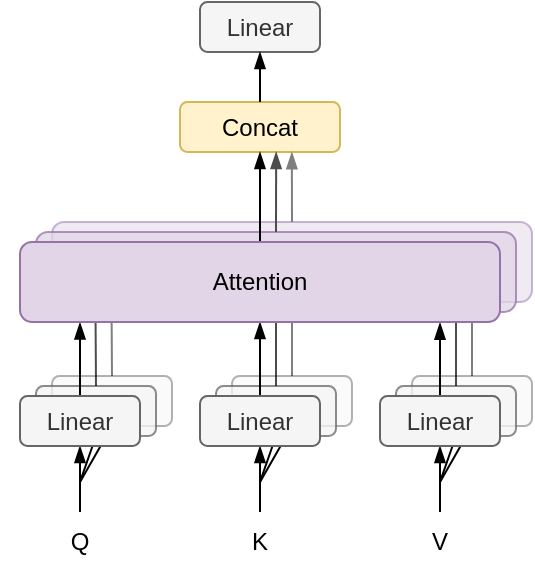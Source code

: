 <mxfile version="26.0.14">
  <diagram name="第 1 页" id="eT8KeEZXA3bwqJcMABjN">
    <mxGraphModel dx="460" dy="301" grid="1" gridSize="10" guides="1" tooltips="1" connect="1" arrows="1" fold="1" page="1" pageScale="1" pageWidth="827" pageHeight="1169" math="1" shadow="0">
      <root>
        <mxCell id="0" />
        <mxCell id="1" parent="0" />
        <mxCell id="4QQ-ZEQ1b0znX0H3XV6B-24" value="" style="rounded=1;whiteSpace=wrap;html=1;fillColor=#f5f5f5;fontColor=#333333;strokeColor=#666666;opacity=50;" vertex="1" parent="1">
          <mxGeometry x="186" y="527" width="60" height="25" as="geometry" />
        </mxCell>
        <mxCell id="4QQ-ZEQ1b0znX0H3XV6B-32" value="" style="rounded=1;whiteSpace=wrap;html=1;fillColor=#e1d5e7;strokeColor=#9673a6;opacity=50;" vertex="1" parent="1">
          <mxGeometry x="186" y="450" width="240" height="40" as="geometry" />
        </mxCell>
        <mxCell id="4QQ-ZEQ1b0znX0H3XV6B-23" value="" style="rounded=1;whiteSpace=wrap;html=1;fillColor=#f5f5f5;fontColor=#333333;strokeColor=#666666;opacity=75;" vertex="1" parent="1">
          <mxGeometry x="178" y="532" width="60" height="25" as="geometry" />
        </mxCell>
        <mxCell id="4QQ-ZEQ1b0znX0H3XV6B-25" value="" style="rounded=1;whiteSpace=wrap;html=1;fillColor=#f5f5f5;fontColor=#333333;strokeColor=#666666;opacity=50;" vertex="1" parent="1">
          <mxGeometry x="276" y="527" width="60" height="25" as="geometry" />
        </mxCell>
        <mxCell id="4QQ-ZEQ1b0znX0H3XV6B-26" value="" style="rounded=1;whiteSpace=wrap;html=1;fillColor=#f5f5f5;fontColor=#333333;strokeColor=#666666;opacity=75;" vertex="1" parent="1">
          <mxGeometry x="268" y="532" width="60" height="25" as="geometry" />
        </mxCell>
        <mxCell id="4QQ-ZEQ1b0znX0H3XV6B-28" value="" style="rounded=1;whiteSpace=wrap;html=1;fillColor=#f5f5f5;fontColor=#333333;strokeColor=#666666;opacity=50;" vertex="1" parent="1">
          <mxGeometry x="366" y="527" width="60" height="25" as="geometry" />
        </mxCell>
        <mxCell id="4QQ-ZEQ1b0znX0H3XV6B-29" value="" style="rounded=1;whiteSpace=wrap;html=1;fillColor=#f5f5f5;fontColor=#333333;strokeColor=#666666;opacity=75;" vertex="1" parent="1">
          <mxGeometry x="358" y="532" width="60" height="25" as="geometry" />
        </mxCell>
        <mxCell id="4QQ-ZEQ1b0znX0H3XV6B-33" value="Q" style="text;html=1;align=center;verticalAlign=middle;whiteSpace=wrap;rounded=0;" vertex="1" parent="1">
          <mxGeometry x="160" y="595" width="80" height="30" as="geometry" />
        </mxCell>
        <mxCell id="4QQ-ZEQ1b0znX0H3XV6B-34" value="K" style="text;html=1;align=center;verticalAlign=middle;whiteSpace=wrap;rounded=0;" vertex="1" parent="1">
          <mxGeometry x="250" y="595" width="80" height="30" as="geometry" />
        </mxCell>
        <mxCell id="4QQ-ZEQ1b0znX0H3XV6B-35" value="V" style="text;html=1;align=center;verticalAlign=middle;whiteSpace=wrap;rounded=0;" vertex="1" parent="1">
          <mxGeometry x="340" y="595" width="80" height="30" as="geometry" />
        </mxCell>
        <mxCell id="4QQ-ZEQ1b0znX0H3XV6B-36" value="" style="endArrow=blockThin;html=1;rounded=0;exitX=0.5;exitY=0;exitDx=0;exitDy=0;entryX=0.5;entryY=1;entryDx=0;entryDy=0;endFill=1;" edge="1" parent="1" source="4QQ-ZEQ1b0znX0H3XV6B-33" target="4QQ-ZEQ1b0znX0H3XV6B-16">
          <mxGeometry width="50" height="50" relative="1" as="geometry">
            <mxPoint x="230" y="630" as="sourcePoint" />
            <mxPoint x="280" y="580" as="targetPoint" />
          </mxGeometry>
        </mxCell>
        <mxCell id="4QQ-ZEQ1b0znX0H3XV6B-39" value="" style="endArrow=blockThin;html=1;rounded=0;exitX=0.5;exitY=0;exitDx=0;exitDy=0;endFill=1;entryX=0.125;entryY=1.006;entryDx=0;entryDy=0;entryPerimeter=0;" edge="1" parent="1" source="4QQ-ZEQ1b0znX0H3XV6B-16" target="4QQ-ZEQ1b0znX0H3XV6B-15">
          <mxGeometry width="50" height="50" relative="1" as="geometry">
            <mxPoint x="209.93" y="527" as="sourcePoint" />
            <mxPoint x="210" y="500" as="targetPoint" />
          </mxGeometry>
        </mxCell>
        <mxCell id="4QQ-ZEQ1b0znX0H3XV6B-40" value="" style="endArrow=none;html=1;rounded=0;exitX=0.5;exitY=0;exitDx=0;exitDy=0;endFill=1;entryX=0.124;entryY=1.008;entryDx=0;entryDy=0;entryPerimeter=0;startFill=0;opacity=70;" edge="1" parent="1" source="4QQ-ZEQ1b0znX0H3XV6B-23" target="4QQ-ZEQ1b0znX0H3XV6B-31">
          <mxGeometry width="50" height="50" relative="1" as="geometry">
            <mxPoint x="219.97" y="537" as="sourcePoint" />
            <mxPoint x="220" y="510" as="targetPoint" />
          </mxGeometry>
        </mxCell>
        <mxCell id="4QQ-ZEQ1b0znX0H3XV6B-41" value="" style="endArrow=none;html=1;rounded=0;exitX=0.5;exitY=0;exitDx=0;exitDy=0;endFill=1;entryX=0.124;entryY=1.009;entryDx=0;entryDy=0;entryPerimeter=0;startFill=0;opacity=50;" edge="1" parent="1" source="4QQ-ZEQ1b0znX0H3XV6B-24" target="4QQ-ZEQ1b0znX0H3XV6B-32">
          <mxGeometry width="50" height="50" relative="1" as="geometry">
            <mxPoint x="230" y="517" as="sourcePoint" />
            <mxPoint x="230" y="480" as="targetPoint" />
          </mxGeometry>
        </mxCell>
        <mxCell id="4QQ-ZEQ1b0znX0H3XV6B-31" value="" style="rounded=1;whiteSpace=wrap;html=1;fillColor=#e1d5e7;strokeColor=#9673a6;opacity=75;" vertex="1" parent="1">
          <mxGeometry x="178" y="455" width="240" height="40" as="geometry" />
        </mxCell>
        <mxCell id="4QQ-ZEQ1b0znX0H3XV6B-42" value="" style="endArrow=blockThin;html=1;rounded=0;exitX=0.5;exitY=0;exitDx=0;exitDy=0;endFill=1;entryX=0.5;entryY=1;entryDx=0;entryDy=0;" edge="1" parent="1" source="4QQ-ZEQ1b0znX0H3XV6B-27" target="4QQ-ZEQ1b0znX0H3XV6B-15">
          <mxGeometry width="50" height="50" relative="1" as="geometry">
            <mxPoint x="309.94" y="537" as="sourcePoint" />
            <mxPoint x="309.94" y="500" as="targetPoint" />
          </mxGeometry>
        </mxCell>
        <mxCell id="4QQ-ZEQ1b0znX0H3XV6B-43" value="" style="endArrow=none;html=1;rounded=0;exitX=0.5;exitY=0;exitDx=0;exitDy=0;endFill=1;entryX=0.5;entryY=1;entryDx=0;entryDy=0;startFill=0;opacity=70;" edge="1" parent="1" source="4QQ-ZEQ1b0znX0H3XV6B-26" target="4QQ-ZEQ1b0znX0H3XV6B-31">
          <mxGeometry width="50" height="50" relative="1" as="geometry">
            <mxPoint x="314.94" y="532" as="sourcePoint" />
            <mxPoint x="314.94" y="495" as="targetPoint" />
          </mxGeometry>
        </mxCell>
        <mxCell id="4QQ-ZEQ1b0znX0H3XV6B-44" value="" style="endArrow=none;html=1;rounded=0;exitX=0.5;exitY=0;exitDx=0;exitDy=0;endFill=1;entryX=0.5;entryY=1;entryDx=0;entryDy=0;startFill=0;opacity=50;" edge="1" parent="1" source="4QQ-ZEQ1b0znX0H3XV6B-25" target="4QQ-ZEQ1b0znX0H3XV6B-32">
          <mxGeometry width="50" height="50" relative="1" as="geometry">
            <mxPoint x="319.94" y="527" as="sourcePoint" />
            <mxPoint x="319.94" y="490" as="targetPoint" />
          </mxGeometry>
        </mxCell>
        <mxCell id="4QQ-ZEQ1b0znX0H3XV6B-45" value="" style="endArrow=blockThin;html=1;rounded=0;exitX=0.5;exitY=0;exitDx=0;exitDy=0;endFill=1;entryX=0.875;entryY=1.008;entryDx=0;entryDy=0;entryPerimeter=0;" edge="1" parent="1" source="4QQ-ZEQ1b0znX0H3XV6B-30" target="4QQ-ZEQ1b0znX0H3XV6B-15">
          <mxGeometry width="50" height="50" relative="1" as="geometry">
            <mxPoint x="409.94" y="537" as="sourcePoint" />
            <mxPoint x="409.94" y="500" as="targetPoint" />
          </mxGeometry>
        </mxCell>
        <mxCell id="4QQ-ZEQ1b0znX0H3XV6B-46" value="" style="endArrow=none;html=1;rounded=0;exitX=0.5;exitY=0;exitDx=0;exitDy=0;endFill=1;entryX=0.875;entryY=0.994;entryDx=0;entryDy=0;startFill=0;entryPerimeter=0;opacity=70;" edge="1" parent="1" source="4QQ-ZEQ1b0znX0H3XV6B-29" target="4QQ-ZEQ1b0znX0H3XV6B-31">
          <mxGeometry width="50" height="50" relative="1" as="geometry">
            <mxPoint x="414.94" y="532" as="sourcePoint" />
            <mxPoint x="414.94" y="495" as="targetPoint" />
          </mxGeometry>
        </mxCell>
        <mxCell id="4QQ-ZEQ1b0znX0H3XV6B-47" value="" style="endArrow=none;html=1;rounded=0;exitX=0.5;exitY=0;exitDx=0;exitDy=0;endFill=1;entryX=0.875;entryY=1.004;entryDx=0;entryDy=0;startFill=0;entryPerimeter=0;opacity=50;" edge="1" parent="1" source="4QQ-ZEQ1b0znX0H3XV6B-28" target="4QQ-ZEQ1b0znX0H3XV6B-32">
          <mxGeometry width="50" height="50" relative="1" as="geometry">
            <mxPoint x="419.94" y="527" as="sourcePoint" />
            <mxPoint x="419.94" y="490" as="targetPoint" />
          </mxGeometry>
        </mxCell>
        <mxCell id="4QQ-ZEQ1b0znX0H3XV6B-48" value="Concat" style="rounded=1;whiteSpace=wrap;html=1;fillColor=#fff2cc;strokeColor=#d6b656;" vertex="1" parent="1">
          <mxGeometry x="250" y="390" width="80" height="25" as="geometry" />
        </mxCell>
        <mxCell id="4QQ-ZEQ1b0znX0H3XV6B-49" value="" style="endArrow=blockThin;html=1;rounded=0;exitX=0.5;exitY=0;exitDx=0;exitDy=0;endFill=1;entryX=0.5;entryY=1;entryDx=0;entryDy=0;" edge="1" parent="1" source="4QQ-ZEQ1b0znX0H3XV6B-15" target="4QQ-ZEQ1b0znX0H3XV6B-48">
          <mxGeometry width="50" height="50" relative="1" as="geometry">
            <mxPoint x="255" y="437" as="sourcePoint" />
            <mxPoint x="255" y="400" as="targetPoint" />
          </mxGeometry>
        </mxCell>
        <mxCell id="4QQ-ZEQ1b0znX0H3XV6B-50" value="" style="endArrow=blockThin;html=1;rounded=0;exitX=0.5;exitY=0;exitDx=0;exitDy=0;endFill=1;entryX=0.601;entryY=1;entryDx=0;entryDy=0;entryPerimeter=0;curved=0;strokeColor=light-dark(#4c4c4c, #686868);" edge="1" parent="1" source="4QQ-ZEQ1b0znX0H3XV6B-31" target="4QQ-ZEQ1b0znX0H3XV6B-48">
          <mxGeometry width="50" height="50" relative="1" as="geometry">
            <mxPoint x="319.94" y="455" as="sourcePoint" />
            <mxPoint x="319.94" y="410" as="targetPoint" />
          </mxGeometry>
        </mxCell>
        <mxCell id="4QQ-ZEQ1b0znX0H3XV6B-51" value="" style="endArrow=blockThin;html=1;rounded=0;exitX=0.5;exitY=0;exitDx=0;exitDy=0;endFill=1;entryX=0.699;entryY=1.004;entryDx=0;entryDy=0;entryPerimeter=0;strokeColor=light-dark(#7f7f7f, #ededed);" edge="1" parent="1" source="4QQ-ZEQ1b0znX0H3XV6B-32" target="4QQ-ZEQ1b0znX0H3XV6B-48">
          <mxGeometry width="50" height="50" relative="1" as="geometry">
            <mxPoint x="325" y="465" as="sourcePoint" />
            <mxPoint x="325" y="425" as="targetPoint" />
          </mxGeometry>
        </mxCell>
        <mxCell id="4QQ-ZEQ1b0znX0H3XV6B-15" value="Attention" style="rounded=1;whiteSpace=wrap;html=1;fillColor=#e1d5e7;strokeColor=#9673a6;" vertex="1" parent="1">
          <mxGeometry x="170" y="460" width="240" height="40" as="geometry" />
        </mxCell>
        <mxCell id="4QQ-ZEQ1b0znX0H3XV6B-52" value="Linear" style="rounded=1;whiteSpace=wrap;html=1;fillColor=#f5f5f5;fontColor=#333333;strokeColor=#666666;" vertex="1" parent="1">
          <mxGeometry x="260" y="340" width="60" height="25" as="geometry" />
        </mxCell>
        <mxCell id="4QQ-ZEQ1b0znX0H3XV6B-54" value="" style="endArrow=blockThin;html=1;rounded=0;exitX=0.5;exitY=0;exitDx=0;exitDy=0;endFill=1;entryX=0.5;entryY=1;entryDx=0;entryDy=0;" edge="1" parent="1" source="4QQ-ZEQ1b0znX0H3XV6B-48" target="4QQ-ZEQ1b0znX0H3XV6B-52">
          <mxGeometry width="50" height="50" relative="1" as="geometry">
            <mxPoint x="340" y="375" as="sourcePoint" />
            <mxPoint x="340" y="330" as="targetPoint" />
          </mxGeometry>
        </mxCell>
        <mxCell id="4QQ-ZEQ1b0znX0H3XV6B-55" value="" style="endArrow=none;html=1;rounded=0;exitX=0.5;exitY=0;exitDx=0;exitDy=0;entryX=0.5;entryY=1;entryDx=0;entryDy=0;endFill=1;startFill=0;" edge="1" parent="1" source="4QQ-ZEQ1b0znX0H3XV6B-33" target="4QQ-ZEQ1b0znX0H3XV6B-23">
          <mxGeometry width="50" height="50" relative="1" as="geometry">
            <mxPoint x="210" y="605" as="sourcePoint" />
            <mxPoint x="210" y="572" as="targetPoint" />
            <Array as="points">
              <mxPoint x="200" y="580" />
            </Array>
          </mxGeometry>
        </mxCell>
        <mxCell id="4QQ-ZEQ1b0znX0H3XV6B-56" value="" style="endArrow=none;html=1;rounded=0;exitX=0.5;exitY=0;exitDx=0;exitDy=0;entryX=0.5;entryY=1;entryDx=0;entryDy=0;endFill=1;startFill=0;" edge="1" parent="1" source="4QQ-ZEQ1b0znX0H3XV6B-33" target="4QQ-ZEQ1b0znX0H3XV6B-24">
          <mxGeometry width="50" height="50" relative="1" as="geometry">
            <mxPoint x="210" y="605" as="sourcePoint" />
            <mxPoint x="218" y="567" as="targetPoint" />
            <Array as="points">
              <mxPoint x="200" y="580" />
            </Array>
          </mxGeometry>
        </mxCell>
        <mxCell id="4QQ-ZEQ1b0znX0H3XV6B-16" value="Linear" style="rounded=1;whiteSpace=wrap;html=1;fillColor=#f5f5f5;fontColor=#333333;strokeColor=#666666;" vertex="1" parent="1">
          <mxGeometry x="170" y="537" width="60" height="25" as="geometry" />
        </mxCell>
        <mxCell id="4QQ-ZEQ1b0znX0H3XV6B-57" value="" style="endArrow=blockThin;html=1;rounded=0;exitX=0.5;exitY=0;exitDx=0;exitDy=0;entryX=0.5;entryY=1;entryDx=0;entryDy=0;endFill=1;" edge="1" parent="1">
          <mxGeometry width="50" height="50" relative="1" as="geometry">
            <mxPoint x="290" y="595" as="sourcePoint" />
            <mxPoint x="290" y="562" as="targetPoint" />
          </mxGeometry>
        </mxCell>
        <mxCell id="4QQ-ZEQ1b0znX0H3XV6B-58" value="" style="endArrow=none;html=1;rounded=0;exitX=0.5;exitY=0;exitDx=0;exitDy=0;entryX=0.5;entryY=1;entryDx=0;entryDy=0;endFill=1;startFill=0;" edge="1" parent="1">
          <mxGeometry width="50" height="50" relative="1" as="geometry">
            <mxPoint x="290" y="595" as="sourcePoint" />
            <mxPoint x="298" y="557" as="targetPoint" />
            <Array as="points">
              <mxPoint x="290" y="580" />
            </Array>
          </mxGeometry>
        </mxCell>
        <mxCell id="4QQ-ZEQ1b0znX0H3XV6B-59" value="" style="endArrow=none;html=1;rounded=0;exitX=0.5;exitY=0;exitDx=0;exitDy=0;entryX=0.5;entryY=1;entryDx=0;entryDy=0;endFill=1;startFill=0;" edge="1" parent="1">
          <mxGeometry width="50" height="50" relative="1" as="geometry">
            <mxPoint x="290" y="595" as="sourcePoint" />
            <mxPoint x="306" y="552" as="targetPoint" />
            <Array as="points">
              <mxPoint x="290" y="580" />
            </Array>
          </mxGeometry>
        </mxCell>
        <mxCell id="4QQ-ZEQ1b0znX0H3XV6B-60" value="" style="endArrow=blockThin;html=1;rounded=0;exitX=0.5;exitY=0;exitDx=0;exitDy=0;entryX=0.5;entryY=1;entryDx=0;entryDy=0;endFill=1;" edge="1" parent="1">
          <mxGeometry width="50" height="50" relative="1" as="geometry">
            <mxPoint x="380" y="595" as="sourcePoint" />
            <mxPoint x="380" y="562" as="targetPoint" />
          </mxGeometry>
        </mxCell>
        <mxCell id="4QQ-ZEQ1b0znX0H3XV6B-61" value="" style="endArrow=none;html=1;rounded=0;exitX=0.5;exitY=0;exitDx=0;exitDy=0;entryX=0.5;entryY=1;entryDx=0;entryDy=0;endFill=1;startFill=0;" edge="1" parent="1">
          <mxGeometry width="50" height="50" relative="1" as="geometry">
            <mxPoint x="380" y="595" as="sourcePoint" />
            <mxPoint x="388" y="557" as="targetPoint" />
            <Array as="points">
              <mxPoint x="380" y="580" />
            </Array>
          </mxGeometry>
        </mxCell>
        <mxCell id="4QQ-ZEQ1b0znX0H3XV6B-62" value="" style="endArrow=none;html=1;rounded=0;exitX=0.5;exitY=0;exitDx=0;exitDy=0;entryX=0.5;entryY=1;entryDx=0;entryDy=0;endFill=1;startFill=0;" edge="1" parent="1">
          <mxGeometry width="50" height="50" relative="1" as="geometry">
            <mxPoint x="380" y="595" as="sourcePoint" />
            <mxPoint x="396" y="552" as="targetPoint" />
            <Array as="points">
              <mxPoint x="380" y="580" />
            </Array>
          </mxGeometry>
        </mxCell>
        <mxCell id="4QQ-ZEQ1b0znX0H3XV6B-27" value="Linear" style="rounded=1;whiteSpace=wrap;html=1;fillColor=#f5f5f5;fontColor=#333333;strokeColor=#666666;" vertex="1" parent="1">
          <mxGeometry x="260" y="537" width="60" height="25" as="geometry" />
        </mxCell>
        <mxCell id="4QQ-ZEQ1b0znX0H3XV6B-30" value="Linear" style="rounded=1;whiteSpace=wrap;html=1;fillColor=#f5f5f5;fontColor=#333333;strokeColor=#666666;" vertex="1" parent="1">
          <mxGeometry x="350" y="537" width="60" height="25" as="geometry" />
        </mxCell>
      </root>
    </mxGraphModel>
  </diagram>
</mxfile>
